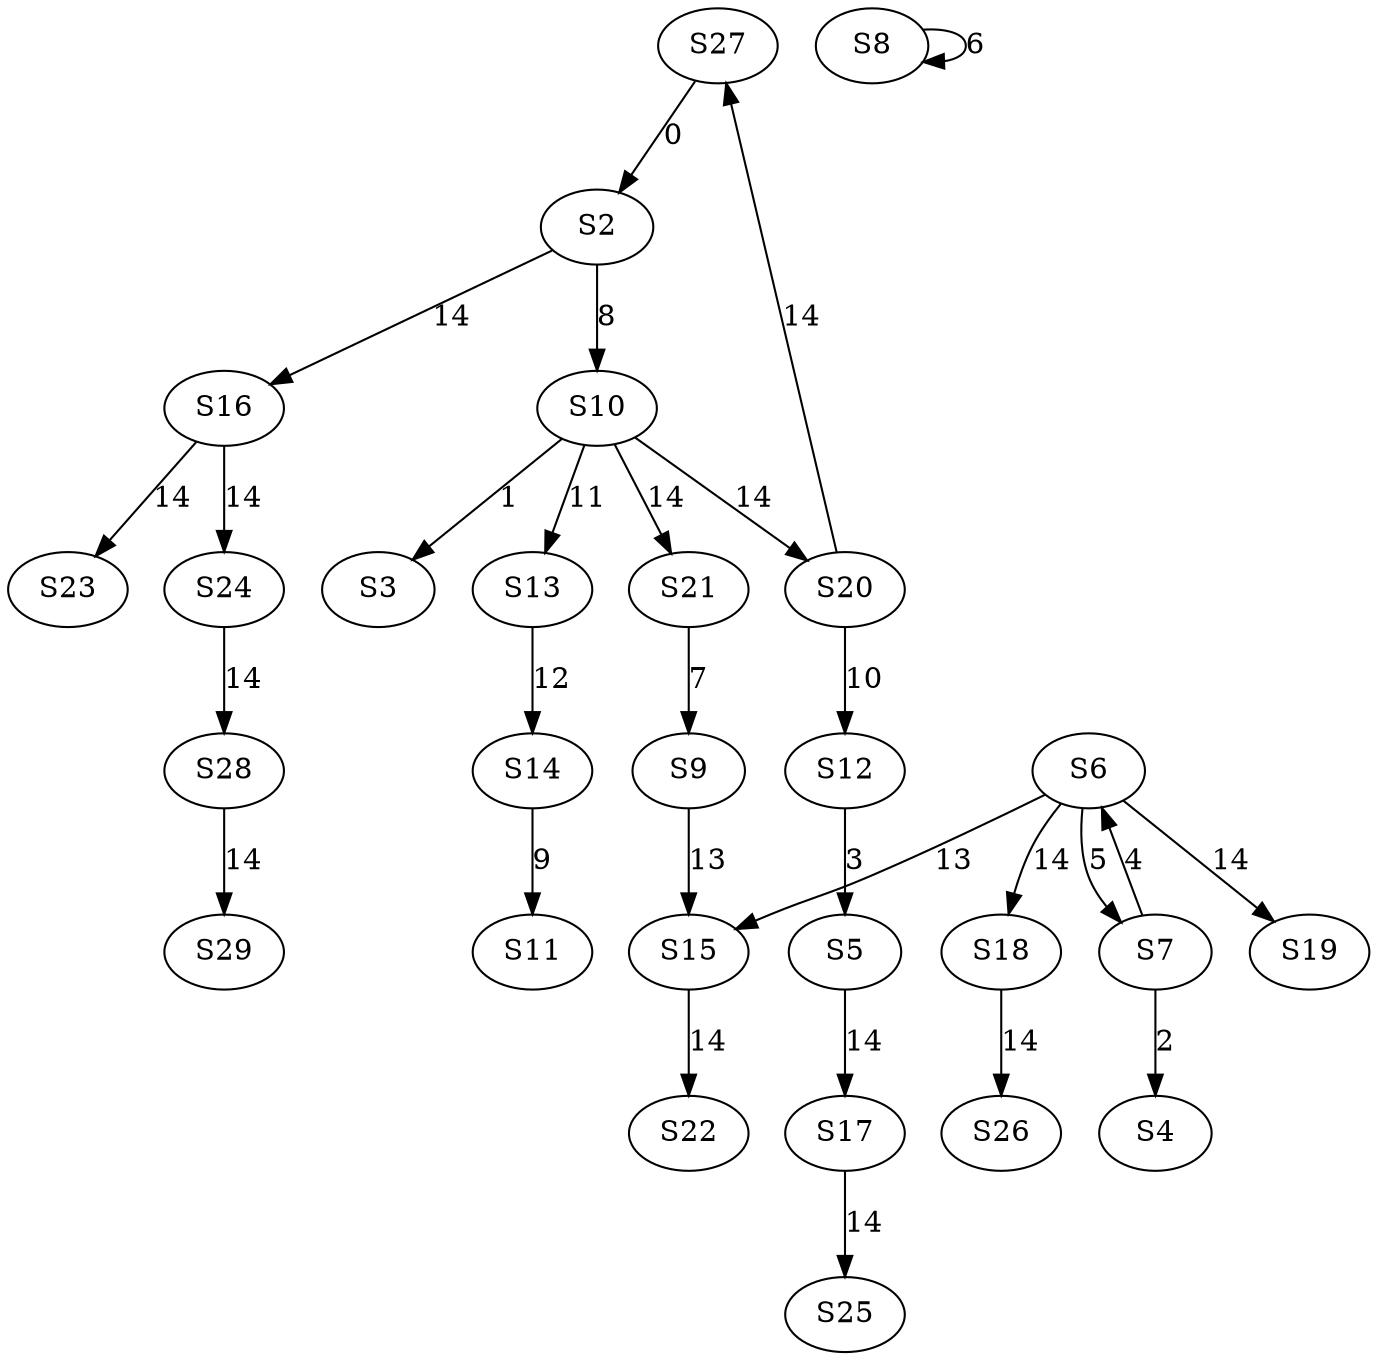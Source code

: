 strict digraph {
	S27 -> S2 [ label = 0 ];
	S10 -> S3 [ label = 1 ];
	S7 -> S4 [ label = 2 ];
	S12 -> S5 [ label = 3 ];
	S7 -> S6 [ label = 4 ];
	S6 -> S7 [ label = 5 ];
	S8 -> S8 [ label = 6 ];
	S21 -> S9 [ label = 7 ];
	S2 -> S10 [ label = 8 ];
	S14 -> S11 [ label = 9 ];
	S20 -> S12 [ label = 10 ];
	S10 -> S13 [ label = 11 ];
	S13 -> S14 [ label = 12 ];
	S9 -> S15 [ label = 13 ];
	S2 -> S16 [ label = 14 ];
	S5 -> S17 [ label = 14 ];
	S6 -> S18 [ label = 14 ];
	S6 -> S19 [ label = 14 ];
	S10 -> S20 [ label = 14 ];
	S10 -> S21 [ label = 14 ];
	S15 -> S22 [ label = 14 ];
	S16 -> S23 [ label = 14 ];
	S16 -> S24 [ label = 14 ];
	S17 -> S25 [ label = 14 ];
	S18 -> S26 [ label = 14 ];
	S20 -> S27 [ label = 14 ];
	S24 -> S28 [ label = 14 ];
	S28 -> S29 [ label = 14 ];
	S6 -> S15 [ label = 13 ];
}